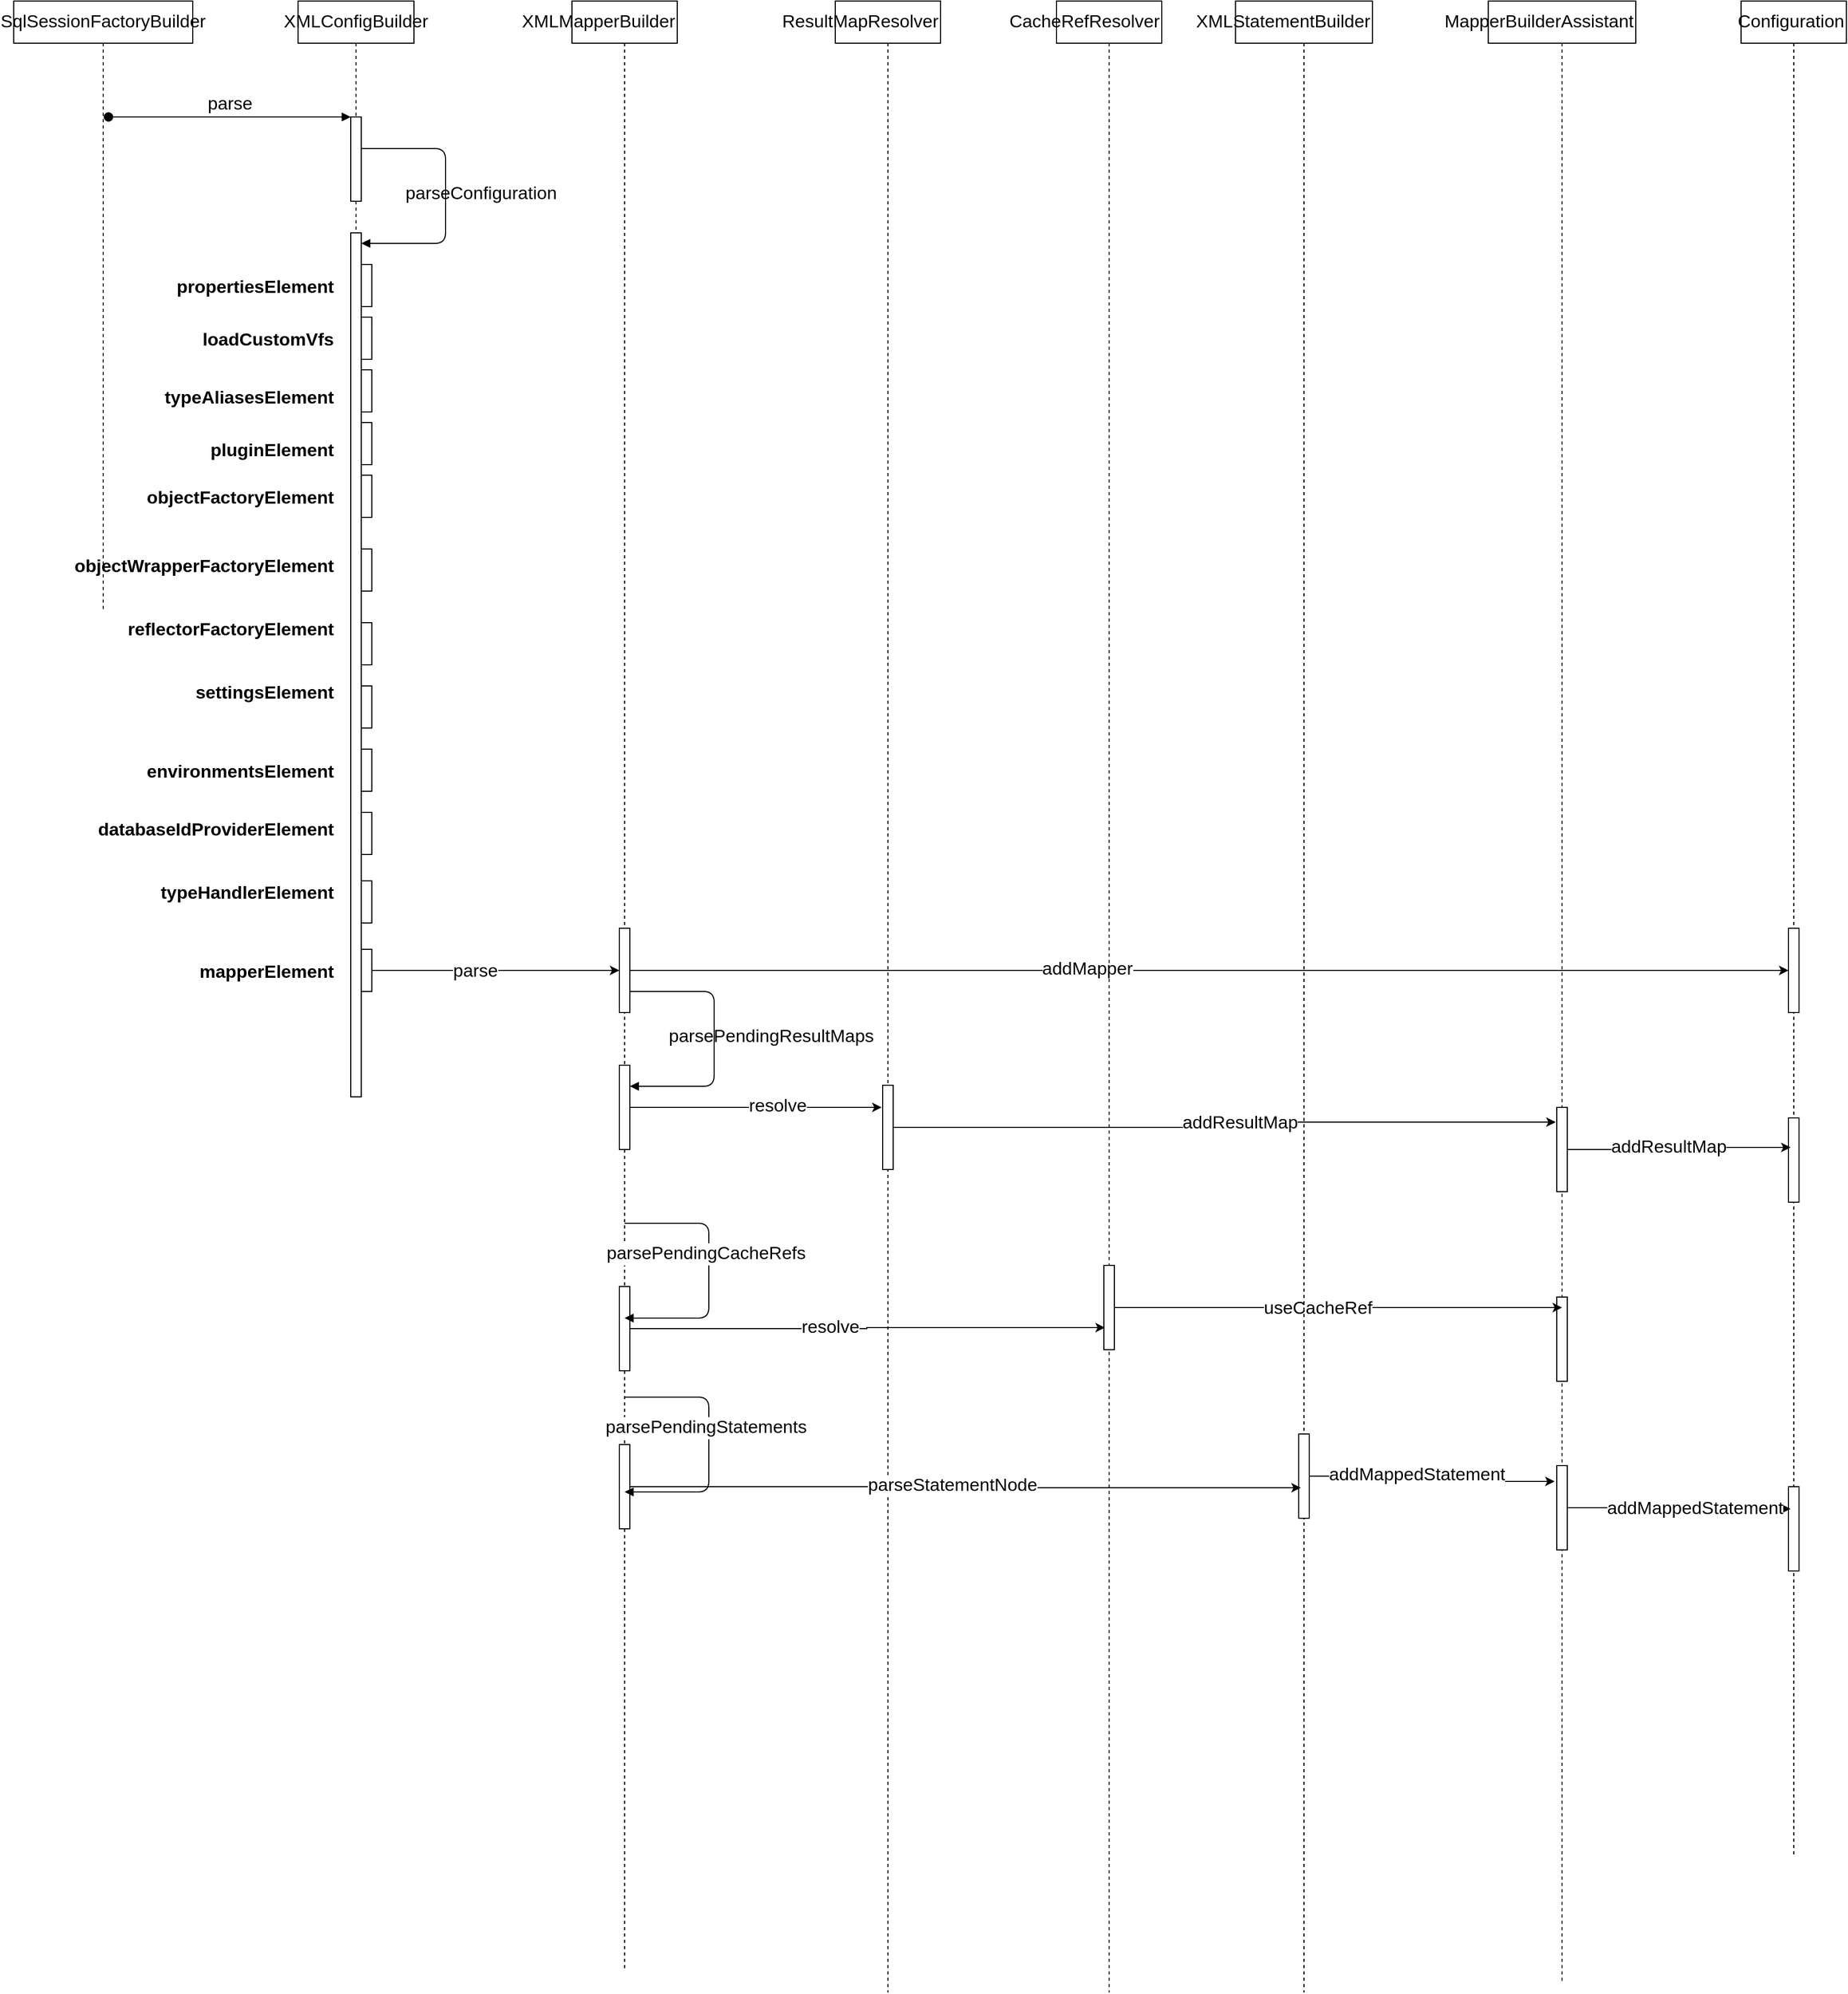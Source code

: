 <mxfile version="10.6.0" type="device"><diagram id="pBSP0zgOVl-0NJ216Ipc" name="第 1 页"><mxGraphModel dx="1214" dy="724" grid="1" gridSize="10" guides="1" tooltips="1" connect="1" arrows="1" fold="1" page="1" pageScale="1" pageWidth="3300" pageHeight="2339" math="0" shadow="0"><root><mxCell id="0"/><mxCell id="1" parent="0"/><mxCell id="yNktyH6pPnjUx4fwCa-5-2" value="&lt;div style=&quot;font-size: 17px;&quot;&gt;&lt;span style=&quot;font-size: 17px;&quot;&gt;SqlSessionFactoryBuilder&lt;/span&gt;&lt;/div&gt;" style="shape=umlLifeline;perimeter=lifelinePerimeter;whiteSpace=wrap;html=1;container=1;collapsible=0;recursiveResize=0;outlineConnect=0;fontFamily=Helvetica;fontSize=17;" parent="1" vertex="1"><mxGeometry x="50" y="100" width="170" height="580" as="geometry"/></mxCell><mxCell id="yNktyH6pPnjUx4fwCa-5-5" value="&lt;div style=&quot;font-size: 17px;&quot;&gt;&lt;span style=&quot;font-size: 17px;&quot;&gt;XMLConfigBuilder&lt;/span&gt;&lt;/div&gt;" style="shape=umlLifeline;perimeter=lifelinePerimeter;whiteSpace=wrap;html=1;container=1;collapsible=0;recursiveResize=0;outlineConnect=0;fontFamily=Helvetica;fontSize=17;" parent="1" vertex="1"><mxGeometry x="320" y="100" width="110" height="570" as="geometry"/></mxCell><mxCell id="yNktyH6pPnjUx4fwCa-5-8" value="" style="html=1;points=[];perimeter=orthogonalPerimeter;fontFamily=Helvetica;fontSize=17;" parent="yNktyH6pPnjUx4fwCa-5-5" vertex="1"><mxGeometry x="50" y="110" width="10" height="80" as="geometry"/></mxCell><mxCell id="yNktyH6pPnjUx4fwCa-5-9" value="&lt;div style=&quot;font-size: 17px;&quot;&gt;&lt;span style=&quot;font-size: 17px;&quot;&gt;parse&lt;/span&gt;&lt;/div&gt;" style="html=1;verticalAlign=bottom;startArrow=oval;endArrow=block;startSize=8;fontFamily=Helvetica;fontSize=17;" parent="yNktyH6pPnjUx4fwCa-5-5" target="yNktyH6pPnjUx4fwCa-5-8" edge="1"><mxGeometry relative="1" as="geometry"><mxPoint x="-180" y="110" as="sourcePoint"/></mxGeometry></mxCell><mxCell id="yNktyH6pPnjUx4fwCa-5-14" value="" style="endArrow=block;endFill=1;html=1;edgeStyle=orthogonalEdgeStyle;align=left;verticalAlign=top;fontFamily=Helvetica;fontSize=17;" parent="yNktyH6pPnjUx4fwCa-5-5" edge="1"><mxGeometry x="-1" relative="1" as="geometry"><mxPoint x="60" y="140" as="sourcePoint"/><mxPoint x="60" y="230" as="targetPoint"/><Array as="points"><mxPoint x="140" y="140"/></Array></mxGeometry></mxCell><mxCell id="yNktyH6pPnjUx4fwCa-5-15" value="" style="resizable=0;html=1;align=left;verticalAlign=bottom;labelBackgroundColor=#ffffff;fontSize=17;fontFamily=Helvetica;" parent="yNktyH6pPnjUx4fwCa-5-14" connectable="0" vertex="1"><mxGeometry x="-1" relative="1" as="geometry"/></mxCell><mxCell id="S3ogrr0ezaz-4SpmWi3m-1" value="" style="html=1;points=[];perimeter=orthogonalPerimeter;fontFamily=Helvetica;fontSize=17;" parent="yNktyH6pPnjUx4fwCa-5-5" vertex="1"><mxGeometry x="60" y="250" width="10" height="40" as="geometry"/></mxCell><mxCell id="yNktyH6pPnjUx4fwCa-5-11" value="" style="html=1;points=[];perimeter=orthogonalPerimeter;fontFamily=Helvetica;fontSize=17;" parent="1" vertex="1"><mxGeometry x="370" y="320" width="10" height="820" as="geometry"/></mxCell><mxCell id="yNktyH6pPnjUx4fwCa-5-16" value="&lt;div style=&quot;font-size: 17px;&quot;&gt;&lt;span style=&quot;font-size: 17px;&quot;&gt;parseConfiguration&lt;/span&gt;&lt;/div&gt;" style="text;html=1;resizable=0;points=[];autosize=1;align=left;verticalAlign=top;spacingTop=-4;fontFamily=Helvetica;fontSize=17;" parent="1" vertex="1"><mxGeometry x="420" y="270" width="120" height="40" as="geometry"/></mxCell><mxCell id="S3ogrr0ezaz-4SpmWi3m-2" value="" style="html=1;points=[];perimeter=orthogonalPerimeter;fontFamily=Helvetica;fontSize=17;" parent="1" vertex="1"><mxGeometry x="380" y="400" width="10" height="40" as="geometry"/></mxCell><mxCell id="S3ogrr0ezaz-4SpmWi3m-3" value="" style="html=1;points=[];perimeter=orthogonalPerimeter;fontFamily=Helvetica;fontSize=17;" parent="1" vertex="1"><mxGeometry x="380" y="450" width="10" height="40" as="geometry"/></mxCell><mxCell id="S3ogrr0ezaz-4SpmWi3m-4" value="" style="html=1;points=[];perimeter=orthogonalPerimeter;fontFamily=Helvetica;fontSize=17;" parent="1" vertex="1"><mxGeometry x="380" y="500" width="10" height="40" as="geometry"/></mxCell><mxCell id="S3ogrr0ezaz-4SpmWi3m-5" value="" style="html=1;points=[];perimeter=orthogonalPerimeter;fontFamily=Helvetica;fontSize=17;" parent="1" vertex="1"><mxGeometry x="380" y="550" width="10" height="40" as="geometry"/></mxCell><mxCell id="S3ogrr0ezaz-4SpmWi3m-18" value="propertiesElement" style="text;html=1;align=right;fontStyle=1;fontFamily=Helvetica;fontSize=17;" parent="1" vertex="1"><mxGeometry x="235" y="355" width="120" height="30" as="geometry"/></mxCell><mxCell id="S3ogrr0ezaz-4SpmWi3m-20" value="&lt;div style=&quot;font-size: 17px;&quot;&gt;&lt;span style=&quot;font-size: 17px;&quot;&gt;loadCustomVfs&lt;/span&gt;&lt;/div&gt;" style="text;html=1;align=right;fontStyle=1;fontFamily=Helvetica;fontSize=17;" parent="1" vertex="1"><mxGeometry x="235" y="405" width="120" height="30" as="geometry"/></mxCell><mxCell id="S3ogrr0ezaz-4SpmWi3m-21" value="&lt;div style=&quot;font-size: 17px;&quot;&gt;&lt;div style=&quot;font-size: 17px;&quot;&gt;&lt;span style=&quot;font-size: 17px;&quot;&gt;typeAliasesElement&lt;/span&gt;&lt;/div&gt;&lt;/div&gt;" style="text;html=1;fontFamily=Helvetica;fontStyle=1;align=right;fontSize=17;" parent="1" vertex="1"><mxGeometry x="235" y="460" width="120" height="30" as="geometry"/></mxCell><mxCell id="S3ogrr0ezaz-4SpmWi3m-23" value="&lt;div style=&quot;font-size: 17px;&quot;&gt;&lt;div style=&quot;font-size: 17px;&quot;&gt;&lt;div style=&quot;font-size: 17px;&quot;&gt;&lt;span style=&quot;font-size: 17px;&quot;&gt;pluginElement&lt;/span&gt;&lt;/div&gt;&lt;/div&gt;&lt;/div&gt;" style="text;html=1;align=right;fontStyle=1;fontFamily=Helvetica;fontSize=17;" parent="1" vertex="1"><mxGeometry x="235" y="510" width="120" height="30" as="geometry"/></mxCell><mxCell id="S3ogrr0ezaz-4SpmWi3m-24" value="&lt;div style=&quot;font-size: 17px;&quot;&gt;&lt;div style=&quot;font-size: 17px;&quot;&gt;&lt;div style=&quot;font-size: 17px;&quot;&gt;&lt;div style=&quot;font-size: 17px;&quot;&gt;&lt;span style=&quot;font-size: 17px;&quot;&gt;objectFactoryElement&lt;/span&gt;&lt;/div&gt;&lt;/div&gt;&lt;/div&gt;&lt;/div&gt;" style="text;html=1;align=right;fontStyle=1;fontFamily=Helvetica;fontSize=17;" parent="1" vertex="1"><mxGeometry x="235" y="555" width="120" height="30" as="geometry"/></mxCell><mxCell id="S3ogrr0ezaz-4SpmWi3m-25" value="&lt;div style=&quot;font-size: 17px;&quot;&gt;&lt;div style=&quot;font-size: 17px;&quot;&gt;&lt;div style=&quot;font-size: 17px;&quot;&gt;&lt;div style=&quot;font-size: 17px;&quot;&gt;&lt;div style=&quot;font-size: 17px;&quot;&gt;&lt;span style=&quot;font-size: 17px;&quot;&gt;objectWrapperFactoryElement&lt;/span&gt;&lt;/div&gt;&lt;/div&gt;&lt;/div&gt;&lt;/div&gt;&lt;/div&gt;" style="text;html=1;align=right;fontStyle=1;fontFamily=Helvetica;fontSize=17;" parent="1" vertex="1"><mxGeometry x="235" y="620" width="120" height="30" as="geometry"/></mxCell><mxCell id="S3ogrr0ezaz-4SpmWi3m-26" value="&lt;div style=&quot;font-size: 17px;&quot;&gt;&lt;div style=&quot;font-size: 17px;&quot;&gt;&lt;div style=&quot;font-size: 17px;&quot;&gt;&lt;div style=&quot;font-size: 17px;&quot;&gt;&lt;div style=&quot;font-size: 17px;&quot;&gt;&lt;span style=&quot;font-size: 17px;&quot;&gt;reflectorFactoryElement&lt;/span&gt;&lt;/div&gt;&lt;/div&gt;&lt;/div&gt;&lt;/div&gt;&lt;/div&gt;" style="text;html=1;align=right;fontStyle=1;fontFamily=Helvetica;fontSize=17;" parent="1" vertex="1"><mxGeometry x="235" y="680" width="120" height="30" as="geometry"/></mxCell><mxCell id="S3ogrr0ezaz-4SpmWi3m-27" value="&lt;div style=&quot;font-size: 17px;&quot;&gt;&lt;div style=&quot;font-size: 17px;&quot;&gt;&lt;div style=&quot;font-size: 17px;&quot;&gt;&lt;div style=&quot;font-size: 17px;&quot;&gt;&lt;div style=&quot;font-size: 17px;&quot;&gt;&lt;span style=&quot;font-size: 17px;&quot;&gt;settingsElement&lt;/span&gt;&lt;/div&gt;&lt;/div&gt;&lt;/div&gt;&lt;/div&gt;&lt;/div&gt;" style="text;html=1;align=right;fontStyle=1;fontFamily=Helvetica;fontSize=17;" parent="1" vertex="1"><mxGeometry x="235" y="740" width="120" height="30" as="geometry"/></mxCell><mxCell id="S3ogrr0ezaz-4SpmWi3m-28" value="&lt;div style=&quot;font-size: 17px;&quot;&gt;&lt;div style=&quot;font-size: 17px;&quot;&gt;&lt;div style=&quot;font-size: 17px;&quot;&gt;&lt;div style=&quot;font-size: 17px;&quot;&gt;&lt;div style=&quot;font-size: 17px;&quot;&gt;&lt;div style=&quot;font-size: 17px;&quot;&gt;&lt;span style=&quot;font-size: 17px;&quot;&gt;environmentsElement&lt;/span&gt;&lt;/div&gt;&lt;/div&gt;&lt;/div&gt;&lt;/div&gt;&lt;/div&gt;&lt;/div&gt;" style="text;html=1;align=right;fontStyle=1;fontFamily=Helvetica;fontSize=17;" parent="1" vertex="1"><mxGeometry x="235" y="815" width="120" height="30" as="geometry"/></mxCell><mxCell id="S3ogrr0ezaz-4SpmWi3m-29" value="&lt;div style=&quot;font-size: 17px;&quot;&gt;&lt;div style=&quot;font-size: 17px;&quot;&gt;&lt;div style=&quot;font-size: 17px;&quot;&gt;&lt;div style=&quot;font-size: 17px;&quot;&gt;&lt;div style=&quot;font-size: 17px;&quot;&gt;&lt;div style=&quot;font-size: 17px;&quot;&gt;&lt;span style=&quot;font-size: 17px;&quot;&gt;databaseIdProviderElement&lt;/span&gt;&lt;/div&gt;&lt;/div&gt;&lt;/div&gt;&lt;/div&gt;&lt;/div&gt;&lt;/div&gt;" style="text;html=1;align=right;fontStyle=1;fontFamily=Helvetica;fontSize=17;" parent="1" vertex="1"><mxGeometry x="235" y="870" width="120" height="30" as="geometry"/></mxCell><mxCell id="S3ogrr0ezaz-4SpmWi3m-30" value="&lt;div style=&quot;font-size: 17px;&quot;&gt;&lt;div style=&quot;font-size: 17px;&quot;&gt;&lt;div style=&quot;font-size: 17px;&quot;&gt;&lt;div style=&quot;font-size: 17px;&quot;&gt;&lt;div style=&quot;font-size: 17px;&quot;&gt;&lt;div style=&quot;font-size: 17px;&quot;&gt;&lt;span style=&quot;font-size: 17px;&quot;&gt;typeHandlerElement&lt;/span&gt;&lt;/div&gt;&lt;/div&gt;&lt;/div&gt;&lt;/div&gt;&lt;/div&gt;&lt;/div&gt;" style="text;html=1;align=right;fontStyle=1;fontFamily=Helvetica;fontSize=17;" parent="1" vertex="1"><mxGeometry x="235" y="930" width="120" height="30" as="geometry"/></mxCell><mxCell id="S3ogrr0ezaz-4SpmWi3m-32" value="&lt;div style=&quot;font-size: 17px;&quot;&gt;&lt;div style=&quot;font-size: 17px;&quot;&gt;&lt;div style=&quot;font-size: 17px;&quot;&gt;&lt;div style=&quot;font-size: 17px;&quot;&gt;&lt;div style=&quot;font-size: 17px;&quot;&gt;&lt;div style=&quot;font-size: 17px;&quot;&gt;&lt;div style=&quot;font-size: 17px;&quot;&gt;&lt;span style=&quot;font-size: 17px;&quot;&gt;mapperElement&lt;/span&gt;&lt;/div&gt;&lt;/div&gt;&lt;/div&gt;&lt;/div&gt;&lt;/div&gt;&lt;/div&gt;&lt;/div&gt;" style="text;html=1;align=right;fontStyle=1;fontFamily=Helvetica;fontSize=17;" parent="1" vertex="1"><mxGeometry x="235" y="1005" width="120" height="30" as="geometry"/></mxCell><mxCell id="S3ogrr0ezaz-4SpmWi3m-33" value="" style="html=1;points=[];perimeter=orthogonalPerimeter;fontFamily=Helvetica;fontSize=17;" parent="1" vertex="1"><mxGeometry x="380" y="620" width="10" height="40" as="geometry"/></mxCell><mxCell id="S3ogrr0ezaz-4SpmWi3m-34" value="" style="html=1;points=[];perimeter=orthogonalPerimeter;fontFamily=Helvetica;fontSize=17;" parent="1" vertex="1"><mxGeometry x="380" y="690" width="10" height="40" as="geometry"/></mxCell><mxCell id="S3ogrr0ezaz-4SpmWi3m-35" value="" style="html=1;points=[];perimeter=orthogonalPerimeter;fontFamily=Helvetica;fontSize=17;" parent="1" vertex="1"><mxGeometry x="380" y="750" width="10" height="40" as="geometry"/></mxCell><mxCell id="S3ogrr0ezaz-4SpmWi3m-36" value="" style="html=1;points=[];perimeter=orthogonalPerimeter;fontFamily=Helvetica;fontSize=17;" parent="1" vertex="1"><mxGeometry x="380" y="810" width="10" height="40" as="geometry"/></mxCell><mxCell id="S3ogrr0ezaz-4SpmWi3m-37" value="" style="html=1;points=[];perimeter=orthogonalPerimeter;fontFamily=Helvetica;fontSize=17;" parent="1" vertex="1"><mxGeometry x="380" y="870" width="10" height="40" as="geometry"/></mxCell><mxCell id="S3ogrr0ezaz-4SpmWi3m-38" value="" style="html=1;points=[];perimeter=orthogonalPerimeter;fontFamily=Helvetica;fontSize=17;" parent="1" vertex="1"><mxGeometry x="380" y="935" width="10" height="40" as="geometry"/></mxCell><mxCell id="S3ogrr0ezaz-4SpmWi3m-44" style="edgeStyle=entityRelationEdgeStyle;rounded=0;orthogonalLoop=1;jettySize=auto;html=1;fontFamily=Helvetica;fontSize=17;" parent="1" source="S3ogrr0ezaz-4SpmWi3m-40" target="S3ogrr0ezaz-4SpmWi3m-42" edge="1"><mxGeometry relative="1" as="geometry"/></mxCell><mxCell id="S3ogrr0ezaz-4SpmWi3m-45" value="&lt;div style=&quot;font-size: 17px;&quot;&gt;&lt;div style=&quot;font-size: 17px;&quot;&gt;&lt;span style=&quot;font-size: 17px;&quot;&gt;parse&lt;/span&gt;&lt;/div&gt;&lt;/div&gt;" style="text;html=1;resizable=0;points=[];align=center;verticalAlign=middle;labelBackgroundColor=#ffffff;fontFamily=Helvetica;fontSize=17;" parent="S3ogrr0ezaz-4SpmWi3m-44" vertex="1" connectable="0"><mxGeometry x="-0.166" y="-1" relative="1" as="geometry"><mxPoint as="offset"/></mxGeometry></mxCell><mxCell id="S3ogrr0ezaz-4SpmWi3m-40" value="" style="html=1;points=[];perimeter=orthogonalPerimeter;fontFamily=Helvetica;fontSize=17;" parent="1" vertex="1"><mxGeometry x="380" y="1000" width="10" height="40" as="geometry"/></mxCell><mxCell id="S3ogrr0ezaz-4SpmWi3m-41" value="&lt;div style=&quot;font-size: 17px;&quot;&gt;&lt;span style=&quot;font-size: 17px;&quot;&gt;XMLMapperBuilder&lt;/span&gt;&lt;/div&gt;" style="shape=umlLifeline;perimeter=lifelinePerimeter;whiteSpace=wrap;html=1;container=1;collapsible=0;recursiveResize=0;outlineConnect=0;fontFamily=Helvetica;align=right;fontSize=17;" parent="1" vertex="1"><mxGeometry x="580" y="100" width="100" height="1870" as="geometry"/></mxCell><mxCell id="S3ogrr0ezaz-4SpmWi3m-42" value="" style="html=1;points=[];perimeter=orthogonalPerimeter;fontFamily=Helvetica;align=right;fontSize=17;" parent="S3ogrr0ezaz-4SpmWi3m-41" vertex="1"><mxGeometry x="45" y="880" width="10" height="80" as="geometry"/></mxCell><mxCell id="sp2oHQfs8XGS0R_JqIY--1" value="" style="html=1;points=[];perimeter=orthogonalPerimeter;fontFamily=Helvetica;fontSize=17;" parent="S3ogrr0ezaz-4SpmWi3m-41" vertex="1"><mxGeometry x="45" y="1010" width="10" height="80" as="geometry"/></mxCell><mxCell id="sp2oHQfs8XGS0R_JqIY--18" value="" style="html=1;points=[];perimeter=orthogonalPerimeter;fontFamily=Helvetica;fontSize=17;" parent="S3ogrr0ezaz-4SpmWi3m-41" vertex="1"><mxGeometry x="45" y="1220" width="10" height="80" as="geometry"/></mxCell><mxCell id="sp2oHQfs8XGS0R_JqIY--30" value="" style="html=1;points=[];perimeter=orthogonalPerimeter;fontFamily=Helvetica;fontSize=17;" parent="S3ogrr0ezaz-4SpmWi3m-41" vertex="1"><mxGeometry x="45" y="1370" width="10" height="80" as="geometry"/></mxCell><mxCell id="S3ogrr0ezaz-4SpmWi3m-46" value="&lt;div style=&quot;font-size: 17px;&quot;&gt;&lt;div style=&quot;font-size: 17px;&quot;&gt;&lt;span style=&quot;font-size: 17px;&quot;&gt;Configuration&lt;/span&gt;&lt;/div&gt;&lt;/div&gt;" style="shape=umlLifeline;perimeter=lifelinePerimeter;whiteSpace=wrap;html=1;container=1;collapsible=0;recursiveResize=0;outlineConnect=0;fontFamily=Helvetica;align=right;fontSize=17;" parent="1" vertex="1"><mxGeometry x="1690" y="100" width="100" height="1760" as="geometry"/></mxCell><mxCell id="S3ogrr0ezaz-4SpmWi3m-47" value="" style="html=1;points=[];perimeter=orthogonalPerimeter;fontFamily=Helvetica;align=right;fontSize=17;" parent="S3ogrr0ezaz-4SpmWi3m-46" vertex="1"><mxGeometry x="45" y="880" width="10" height="80" as="geometry"/></mxCell><mxCell id="sp2oHQfs8XGS0R_JqIY--14" value="" style="html=1;points=[];perimeter=orthogonalPerimeter;fontFamily=Helvetica;align=right;fontSize=17;" parent="S3ogrr0ezaz-4SpmWi3m-46" vertex="1"><mxGeometry x="45" y="1060" width="10" height="80" as="geometry"/></mxCell><mxCell id="sp2oHQfs8XGS0R_JqIY--41" value="" style="html=1;points=[];perimeter=orthogonalPerimeter;fontFamily=Helvetica;fontSize=17;" parent="S3ogrr0ezaz-4SpmWi3m-46" vertex="1"><mxGeometry x="45" y="1410" width="10" height="80" as="geometry"/></mxCell><mxCell id="S3ogrr0ezaz-4SpmWi3m-48" style="edgeStyle=entityRelationEdgeStyle;rounded=0;orthogonalLoop=1;jettySize=auto;html=1;fontFamily=Helvetica;fontSize=17;" parent="1" source="S3ogrr0ezaz-4SpmWi3m-42" target="S3ogrr0ezaz-4SpmWi3m-47" edge="1"><mxGeometry relative="1" as="geometry"/></mxCell><mxCell id="S3ogrr0ezaz-4SpmWi3m-50" value="&lt;div style=&quot;font-size: 17px;&quot;&gt;&lt;span style=&quot;font-size: 17px;&quot;&gt;addMapper&lt;/span&gt;&lt;/div&gt;" style="text;html=1;resizable=0;points=[];align=center;verticalAlign=middle;labelBackgroundColor=#ffffff;fontFamily=Helvetica;fontSize=17;" parent="S3ogrr0ezaz-4SpmWi3m-48" vertex="1" connectable="0"><mxGeometry x="-0.211" y="1" relative="1" as="geometry"><mxPoint as="offset"/></mxGeometry></mxCell><mxCell id="sp2oHQfs8XGS0R_JqIY--2" value="" style="endArrow=block;endFill=1;html=1;edgeStyle=orthogonalEdgeStyle;align=left;verticalAlign=top;fontFamily=Helvetica;fontSize=17;" parent="1" edge="1"><mxGeometry x="-1" relative="1" as="geometry"><mxPoint x="635" y="1040" as="sourcePoint"/><mxPoint x="635" y="1130" as="targetPoint"/><Array as="points"><mxPoint x="715" y="1040"/></Array></mxGeometry></mxCell><mxCell id="sp2oHQfs8XGS0R_JqIY--3" value="" style="resizable=0;html=1;align=left;verticalAlign=bottom;labelBackgroundColor=#ffffff;fontSize=17;fontFamily=Helvetica;" parent="sp2oHQfs8XGS0R_JqIY--2" connectable="0" vertex="1"><mxGeometry x="-1" relative="1" as="geometry"/></mxCell><mxCell id="sp2oHQfs8XGS0R_JqIY--5" value="&lt;div style=&quot;font-size: 17px;&quot;&gt;&lt;span style=&quot;font-size: 17px;&quot;&gt;parsePendingResultMaps&lt;/span&gt;&lt;/div&gt;" style="text;html=1;resizable=0;points=[];autosize=1;align=left;verticalAlign=top;spacingTop=-4;fontFamily=Helvetica;fontSize=17;" parent="1" vertex="1"><mxGeometry x="670" y="1070" width="150" height="40" as="geometry"/></mxCell><mxCell id="sp2oHQfs8XGS0R_JqIY--6" value="&lt;div style=&quot;font-size: 17px;&quot;&gt;&lt;div style=&quot;font-size: 17px;&quot;&gt;&lt;div style=&quot;font-size: 17px;&quot;&gt;&lt;span style=&quot;font-size: 17px;&quot;&gt;ResultMapResolver&lt;/span&gt;&lt;/div&gt;&lt;/div&gt;&lt;/div&gt;" style="shape=umlLifeline;perimeter=lifelinePerimeter;whiteSpace=wrap;html=1;container=1;collapsible=0;recursiveResize=0;outlineConnect=0;fontFamily=Helvetica;align=right;fontSize=17;" parent="1" vertex="1"><mxGeometry x="830" y="100" width="100" height="1890" as="geometry"/></mxCell><mxCell id="sp2oHQfs8XGS0R_JqIY--7" value="" style="html=1;points=[];perimeter=orthogonalPerimeter;fontFamily=Helvetica;align=right;fontSize=17;" parent="sp2oHQfs8XGS0R_JqIY--6" vertex="1"><mxGeometry x="45" y="1029" width="10" height="80" as="geometry"/></mxCell><mxCell id="sp2oHQfs8XGS0R_JqIY--8" style="edgeStyle=orthogonalEdgeStyle;rounded=0;orthogonalLoop=1;jettySize=auto;html=1;entryX=-0.1;entryY=0.263;entryDx=0;entryDy=0;entryPerimeter=0;fontFamily=Helvetica;fontSize=17;" parent="1" source="sp2oHQfs8XGS0R_JqIY--1" target="sp2oHQfs8XGS0R_JqIY--7" edge="1"><mxGeometry relative="1" as="geometry"><mxPoint x="990" y="1150" as="targetPoint"/></mxGeometry></mxCell><mxCell id="sp2oHQfs8XGS0R_JqIY--9" value="&lt;div style=&quot;font-size: 17px;&quot;&gt;&lt;span style=&quot;font-size: 17px;&quot;&gt;resolve&lt;/span&gt;&lt;/div&gt;" style="text;html=1;resizable=0;points=[];align=center;verticalAlign=middle;labelBackgroundColor=#ffffff;fontFamily=Helvetica;fontSize=17;" parent="sp2oHQfs8XGS0R_JqIY--8" vertex="1" connectable="0"><mxGeometry x="0.172" y="1" relative="1" as="geometry"><mxPoint as="offset"/></mxGeometry></mxCell><mxCell id="sp2oHQfs8XGS0R_JqIY--10" value="&lt;div style=&quot;font-size: 17px;&quot;&gt;&lt;div style=&quot;font-size: 17px;&quot;&gt;&lt;div style=&quot;font-size: 17px;&quot;&gt;&lt;div style=&quot;font-size: 17px;&quot;&gt;&lt;span style=&quot;font-size: 17px;&quot;&gt;MapperBuilderAssistant&lt;/span&gt;&lt;/div&gt;&lt;/div&gt;&lt;/div&gt;&lt;/div&gt;" style="shape=umlLifeline;perimeter=lifelinePerimeter;whiteSpace=wrap;html=1;container=1;collapsible=0;recursiveResize=0;outlineConnect=0;fontFamily=Helvetica;align=right;fontSize=17;" parent="1" vertex="1"><mxGeometry x="1450" y="100" width="140" height="1880" as="geometry"/></mxCell><mxCell id="sp2oHQfs8XGS0R_JqIY--11" value="" style="html=1;points=[];perimeter=orthogonalPerimeter;fontFamily=Helvetica;align=right;fontSize=17;" parent="sp2oHQfs8XGS0R_JqIY--10" vertex="1"><mxGeometry x="65" y="1050" width="10" height="80" as="geometry"/></mxCell><mxCell id="sp2oHQfs8XGS0R_JqIY--29" value="" style="html=1;points=[];perimeter=orthogonalPerimeter;fontFamily=Helvetica;fontSize=17;" parent="sp2oHQfs8XGS0R_JqIY--10" vertex="1"><mxGeometry x="65" y="1230" width="10" height="80" as="geometry"/></mxCell><mxCell id="sp2oHQfs8XGS0R_JqIY--38" value="" style="html=1;points=[];perimeter=orthogonalPerimeter;fontFamily=Helvetica;fontSize=17;" parent="sp2oHQfs8XGS0R_JqIY--10" vertex="1"><mxGeometry x="65" y="1390" width="10" height="80" as="geometry"/></mxCell><mxCell id="sp2oHQfs8XGS0R_JqIY--12" style="edgeStyle=orthogonalEdgeStyle;rounded=0;orthogonalLoop=1;jettySize=auto;html=1;entryX=-0.1;entryY=0.175;entryDx=0;entryDy=0;entryPerimeter=0;fontFamily=Helvetica;fontSize=17;" parent="1" source="sp2oHQfs8XGS0R_JqIY--7" target="sp2oHQfs8XGS0R_JqIY--11" edge="1"><mxGeometry relative="1" as="geometry"/></mxCell><mxCell id="sp2oHQfs8XGS0R_JqIY--13" value="&lt;div style=&quot;font-size: 17px;&quot;&gt;&lt;span style=&quot;font-size: 17px;&quot;&gt;addResultMap&lt;/span&gt;&lt;/div&gt;" style="text;html=1;resizable=0;points=[];align=center;verticalAlign=middle;labelBackgroundColor=#ffffff;fontFamily=Helvetica;fontSize=17;" parent="sp2oHQfs8XGS0R_JqIY--12" vertex="1" connectable="0"><mxGeometry x="0.052" y="-1" relative="1" as="geometry"><mxPoint as="offset"/></mxGeometry></mxCell><object label="" id="sp2oHQfs8XGS0R_JqIY--15"><mxCell style="edgeStyle=orthogonalEdgeStyle;rounded=0;orthogonalLoop=1;jettySize=auto;html=1;entryX=0.2;entryY=0.35;entryDx=0;entryDy=0;entryPerimeter=0;fontFamily=Helvetica;fontSize=17;" parent="1" source="sp2oHQfs8XGS0R_JqIY--11" target="sp2oHQfs8XGS0R_JqIY--14" edge="1"><mxGeometry relative="1" as="geometry"><mxPoint x="1730" y="1190" as="targetPoint"/></mxGeometry></mxCell></object><mxCell id="sp2oHQfs8XGS0R_JqIY--17" value="&lt;div style=&quot;font-size: 17px;&quot;&gt;&lt;span style=&quot;font-size: 17px;&quot;&gt;addResultMap&lt;/span&gt;&lt;/div&gt;" style="text;html=1;resizable=0;points=[];align=center;verticalAlign=middle;labelBackgroundColor=#ffffff;fontFamily=Helvetica;fontSize=17;" parent="sp2oHQfs8XGS0R_JqIY--15" vertex="1" connectable="0"><mxGeometry x="-0.102" y="2" relative="1" as="geometry"><mxPoint as="offset"/></mxGeometry></mxCell><mxCell id="sp2oHQfs8XGS0R_JqIY--19" value="" style="endArrow=block;endFill=1;html=1;edgeStyle=orthogonalEdgeStyle;align=left;verticalAlign=top;fontFamily=Helvetica;fontSize=17;" parent="1" edge="1"><mxGeometry x="-1" relative="1" as="geometry"><mxPoint x="630" y="1260" as="sourcePoint"/><mxPoint x="630" y="1350" as="targetPoint"/><Array as="points"><mxPoint x="710" y="1260"/></Array></mxGeometry></mxCell><mxCell id="sp2oHQfs8XGS0R_JqIY--20" value="" style="resizable=0;html=1;align=left;verticalAlign=bottom;labelBackgroundColor=#ffffff;fontSize=17;fontFamily=Helvetica;" parent="sp2oHQfs8XGS0R_JqIY--19" connectable="0" vertex="1"><mxGeometry x="-1" relative="1" as="geometry"/></mxCell><mxCell id="sp2oHQfs8XGS0R_JqIY--21" value="&lt;div style=&quot;font-size: 17px;&quot;&gt;&lt;span style=&quot;font-size: 17px;&quot;&gt;parsePendingCacheRefs&lt;/span&gt;&lt;/div&gt;" style="text;html=1;resizable=0;points=[];align=center;verticalAlign=middle;labelBackgroundColor=#ffffff;fontFamily=Helvetica;fontSize=17;" parent="sp2oHQfs8XGS0R_JqIY--19" vertex="1" connectable="0"><mxGeometry x="-0.384" y="-29" relative="1" as="geometry"><mxPoint as="offset"/></mxGeometry></mxCell><mxCell id="sp2oHQfs8XGS0R_JqIY--22" value="&lt;div style=&quot;font-size: 17px;&quot;&gt;&lt;div style=&quot;font-size: 17px;&quot;&gt;&lt;div style=&quot;font-size: 17px;&quot;&gt;&lt;div style=&quot;font-size: 17px;&quot;&gt;&lt;span style=&quot;font-size: 17px;&quot;&gt;CacheRefResolver&lt;/span&gt;&lt;/div&gt;&lt;/div&gt;&lt;/div&gt;&lt;/div&gt;" style="shape=umlLifeline;perimeter=lifelinePerimeter;whiteSpace=wrap;html=1;container=1;collapsible=0;recursiveResize=0;outlineConnect=0;fontFamily=Helvetica;align=right;fontSize=17;" parent="1" vertex="1"><mxGeometry x="1040" y="100" width="100" height="1890" as="geometry"/></mxCell><mxCell id="sp2oHQfs8XGS0R_JqIY--23" value="" style="html=1;points=[];perimeter=orthogonalPerimeter;fontFamily=Helvetica;align=right;fontSize=17;" parent="sp2oHQfs8XGS0R_JqIY--22" vertex="1"><mxGeometry x="45" y="1200" width="10" height="80" as="geometry"/></mxCell><mxCell id="sp2oHQfs8XGS0R_JqIY--24" style="edgeStyle=orthogonalEdgeStyle;rounded=0;orthogonalLoop=1;jettySize=auto;html=1;entryX=0.1;entryY=0.738;entryDx=0;entryDy=0;entryPerimeter=0;fontFamily=Helvetica;fontSize=17;" parent="1" source="sp2oHQfs8XGS0R_JqIY--18" target="sp2oHQfs8XGS0R_JqIY--23" edge="1"><mxGeometry relative="1" as="geometry"/></mxCell><mxCell id="sp2oHQfs8XGS0R_JqIY--25" value="&lt;div style=&quot;font-size: 17px;&quot;&gt;resolve&lt;/div&gt;" style="text;html=1;resizable=0;points=[];align=center;verticalAlign=middle;labelBackgroundColor=#ffffff;fontFamily=Helvetica;fontSize=17;" parent="sp2oHQfs8XGS0R_JqIY--24" vertex="1" connectable="0"><mxGeometry y="35" relative="1" as="geometry"><mxPoint x="-35" y="35" as="offset"/></mxGeometry></mxCell><mxCell id="sp2oHQfs8XGS0R_JqIY--27" style="edgeStyle=orthogonalEdgeStyle;rounded=0;orthogonalLoop=1;jettySize=auto;html=1;fontFamily=Helvetica;fontSize=17;" parent="1" source="sp2oHQfs8XGS0R_JqIY--23" edge="1"><mxGeometry relative="1" as="geometry"><mxPoint x="1520" y="1340" as="targetPoint"/></mxGeometry></mxCell><mxCell id="sp2oHQfs8XGS0R_JqIY--28" value="&lt;div style=&quot;font-size: 17px;&quot;&gt;&lt;span style=&quot;font-size: 17px;&quot;&gt;useCacheRef&lt;/span&gt;&lt;/div&gt;" style="text;html=1;resizable=0;points=[];align=center;verticalAlign=middle;labelBackgroundColor=#ffffff;fontFamily=Helvetica;fontSize=17;" parent="sp2oHQfs8XGS0R_JqIY--27" vertex="1" connectable="0"><mxGeometry x="-0.096" y="-1" relative="1" as="geometry"><mxPoint as="offset"/></mxGeometry></mxCell><mxCell id="sp2oHQfs8XGS0R_JqIY--31" value="" style="endArrow=block;endFill=1;html=1;edgeStyle=orthogonalEdgeStyle;align=left;verticalAlign=top;fontFamily=Helvetica;fontSize=17;" parent="1" edge="1"><mxGeometry x="-1" relative="1" as="geometry"><mxPoint x="630" y="1425" as="sourcePoint"/><mxPoint x="630" y="1515" as="targetPoint"/><Array as="points"><mxPoint x="710" y="1425"/></Array></mxGeometry></mxCell><mxCell id="sp2oHQfs8XGS0R_JqIY--32" value="" style="resizable=0;html=1;align=left;verticalAlign=bottom;labelBackgroundColor=#ffffff;fontSize=17;fontFamily=Helvetica;" parent="sp2oHQfs8XGS0R_JqIY--31" connectable="0" vertex="1"><mxGeometry x="-1" relative="1" as="geometry"/></mxCell><mxCell id="sp2oHQfs8XGS0R_JqIY--33" value="&lt;div style=&quot;font-size: 17px;&quot;&gt;&lt;div style=&quot;font-size: 17px;&quot;&gt;&lt;span style=&quot;font-size: 17px;&quot;&gt;parsePendingStatements&lt;/span&gt;&lt;/div&gt;&lt;/div&gt;" style="text;html=1;resizable=0;points=[];align=center;verticalAlign=middle;labelBackgroundColor=#ffffff;fontFamily=Helvetica;fontSize=17;" parent="sp2oHQfs8XGS0R_JqIY--31" vertex="1" connectable="0"><mxGeometry x="-0.384" y="-29" relative="1" as="geometry"><mxPoint as="offset"/></mxGeometry></mxCell><mxCell id="sp2oHQfs8XGS0R_JqIY--34" value="&lt;div style=&quot;font-size: 17px;&quot;&gt;&lt;div style=&quot;font-size: 17px;&quot;&gt;&lt;div style=&quot;font-size: 17px;&quot;&gt;&lt;div style=&quot;font-size: 17px;&quot;&gt;&lt;div style=&quot;font-size: 17px;&quot;&gt;&lt;span style=&quot;font-size: 17px;&quot;&gt;XMLStatementBuilder&lt;/span&gt;&lt;/div&gt;&lt;/div&gt;&lt;/div&gt;&lt;/div&gt;&lt;/div&gt;" style="shape=umlLifeline;perimeter=lifelinePerimeter;whiteSpace=wrap;html=1;container=1;collapsible=0;recursiveResize=0;outlineConnect=0;fontFamily=Helvetica;align=right;fontSize=17;" parent="1" vertex="1"><mxGeometry x="1210" y="100" width="130" height="1890" as="geometry"/></mxCell><mxCell id="sp2oHQfs8XGS0R_JqIY--35" value="" style="html=1;points=[];perimeter=orthogonalPerimeter;fontFamily=Helvetica;align=right;fontSize=17;" parent="sp2oHQfs8XGS0R_JqIY--34" vertex="1"><mxGeometry x="60" y="1360" width="10" height="80" as="geometry"/></mxCell><mxCell id="sp2oHQfs8XGS0R_JqIY--36" style="edgeStyle=orthogonalEdgeStyle;rounded=0;orthogonalLoop=1;jettySize=auto;html=1;entryX=0.2;entryY=0.638;entryDx=0;entryDy=0;entryPerimeter=0;fontFamily=Helvetica;fontSize=17;" parent="1" source="sp2oHQfs8XGS0R_JqIY--30" target="sp2oHQfs8XGS0R_JqIY--35" edge="1"><mxGeometry relative="1" as="geometry"/></mxCell><mxCell id="sp2oHQfs8XGS0R_JqIY--37" value="&lt;div style=&quot;font-size: 17px;&quot;&gt;&lt;span style=&quot;font-size: 17px;&quot;&gt;parseStatementNode&lt;/span&gt;&lt;/div&gt;" style="text;html=1;resizable=0;points=[];align=center;verticalAlign=middle;labelBackgroundColor=#ffffff;fontFamily=Helvetica;fontSize=17;" parent="sp2oHQfs8XGS0R_JqIY--36" vertex="1" connectable="0"><mxGeometry x="-0.043" y="1" relative="1" as="geometry"><mxPoint as="offset"/></mxGeometry></mxCell><mxCell id="sp2oHQfs8XGS0R_JqIY--39" style="edgeStyle=orthogonalEdgeStyle;rounded=0;orthogonalLoop=1;jettySize=auto;html=1;entryX=-0.2;entryY=0.188;entryDx=0;entryDy=0;entryPerimeter=0;fontFamily=Helvetica;fontSize=17;" parent="1" source="sp2oHQfs8XGS0R_JqIY--35" target="sp2oHQfs8XGS0R_JqIY--38" edge="1"><mxGeometry relative="1" as="geometry"/></mxCell><mxCell id="sp2oHQfs8XGS0R_JqIY--40" value="&lt;div style=&quot;font-size: 17px;&quot;&gt;&lt;span style=&quot;font-size: 17px;&quot;&gt;addMappedStatement&lt;/span&gt;&lt;/div&gt;" style="text;html=1;resizable=0;points=[];align=center;verticalAlign=middle;labelBackgroundColor=#ffffff;fontFamily=Helvetica;fontSize=17;" parent="sp2oHQfs8XGS0R_JqIY--39" vertex="1" connectable="0"><mxGeometry x="-0.143" y="1" relative="1" as="geometry"><mxPoint as="offset"/></mxGeometry></mxCell><mxCell id="sp2oHQfs8XGS0R_JqIY--42" style="edgeStyle=orthogonalEdgeStyle;rounded=0;orthogonalLoop=1;jettySize=auto;html=1;entryX=0.2;entryY=0.263;entryDx=0;entryDy=0;entryPerimeter=0;fontFamily=Helvetica;fontSize=17;" parent="1" source="sp2oHQfs8XGS0R_JqIY--38" target="sp2oHQfs8XGS0R_JqIY--41" edge="1"><mxGeometry relative="1" as="geometry"/></mxCell><mxCell id="sp2oHQfs8XGS0R_JqIY--43" value="&lt;div style=&quot;font-size: 17px;&quot;&gt;&lt;span style=&quot;font-size: 17px;&quot;&gt;addMappedStatement&lt;/span&gt;&lt;/div&gt;" style="text;html=1;resizable=0;points=[];align=center;verticalAlign=middle;labelBackgroundColor=#ffffff;fontFamily=Helvetica;fontSize=17;" parent="sp2oHQfs8XGS0R_JqIY--42" vertex="1" connectable="0"><mxGeometry x="0.145" relative="1" as="geometry"><mxPoint as="offset"/></mxGeometry></mxCell></root></mxGraphModel></diagram></mxfile>